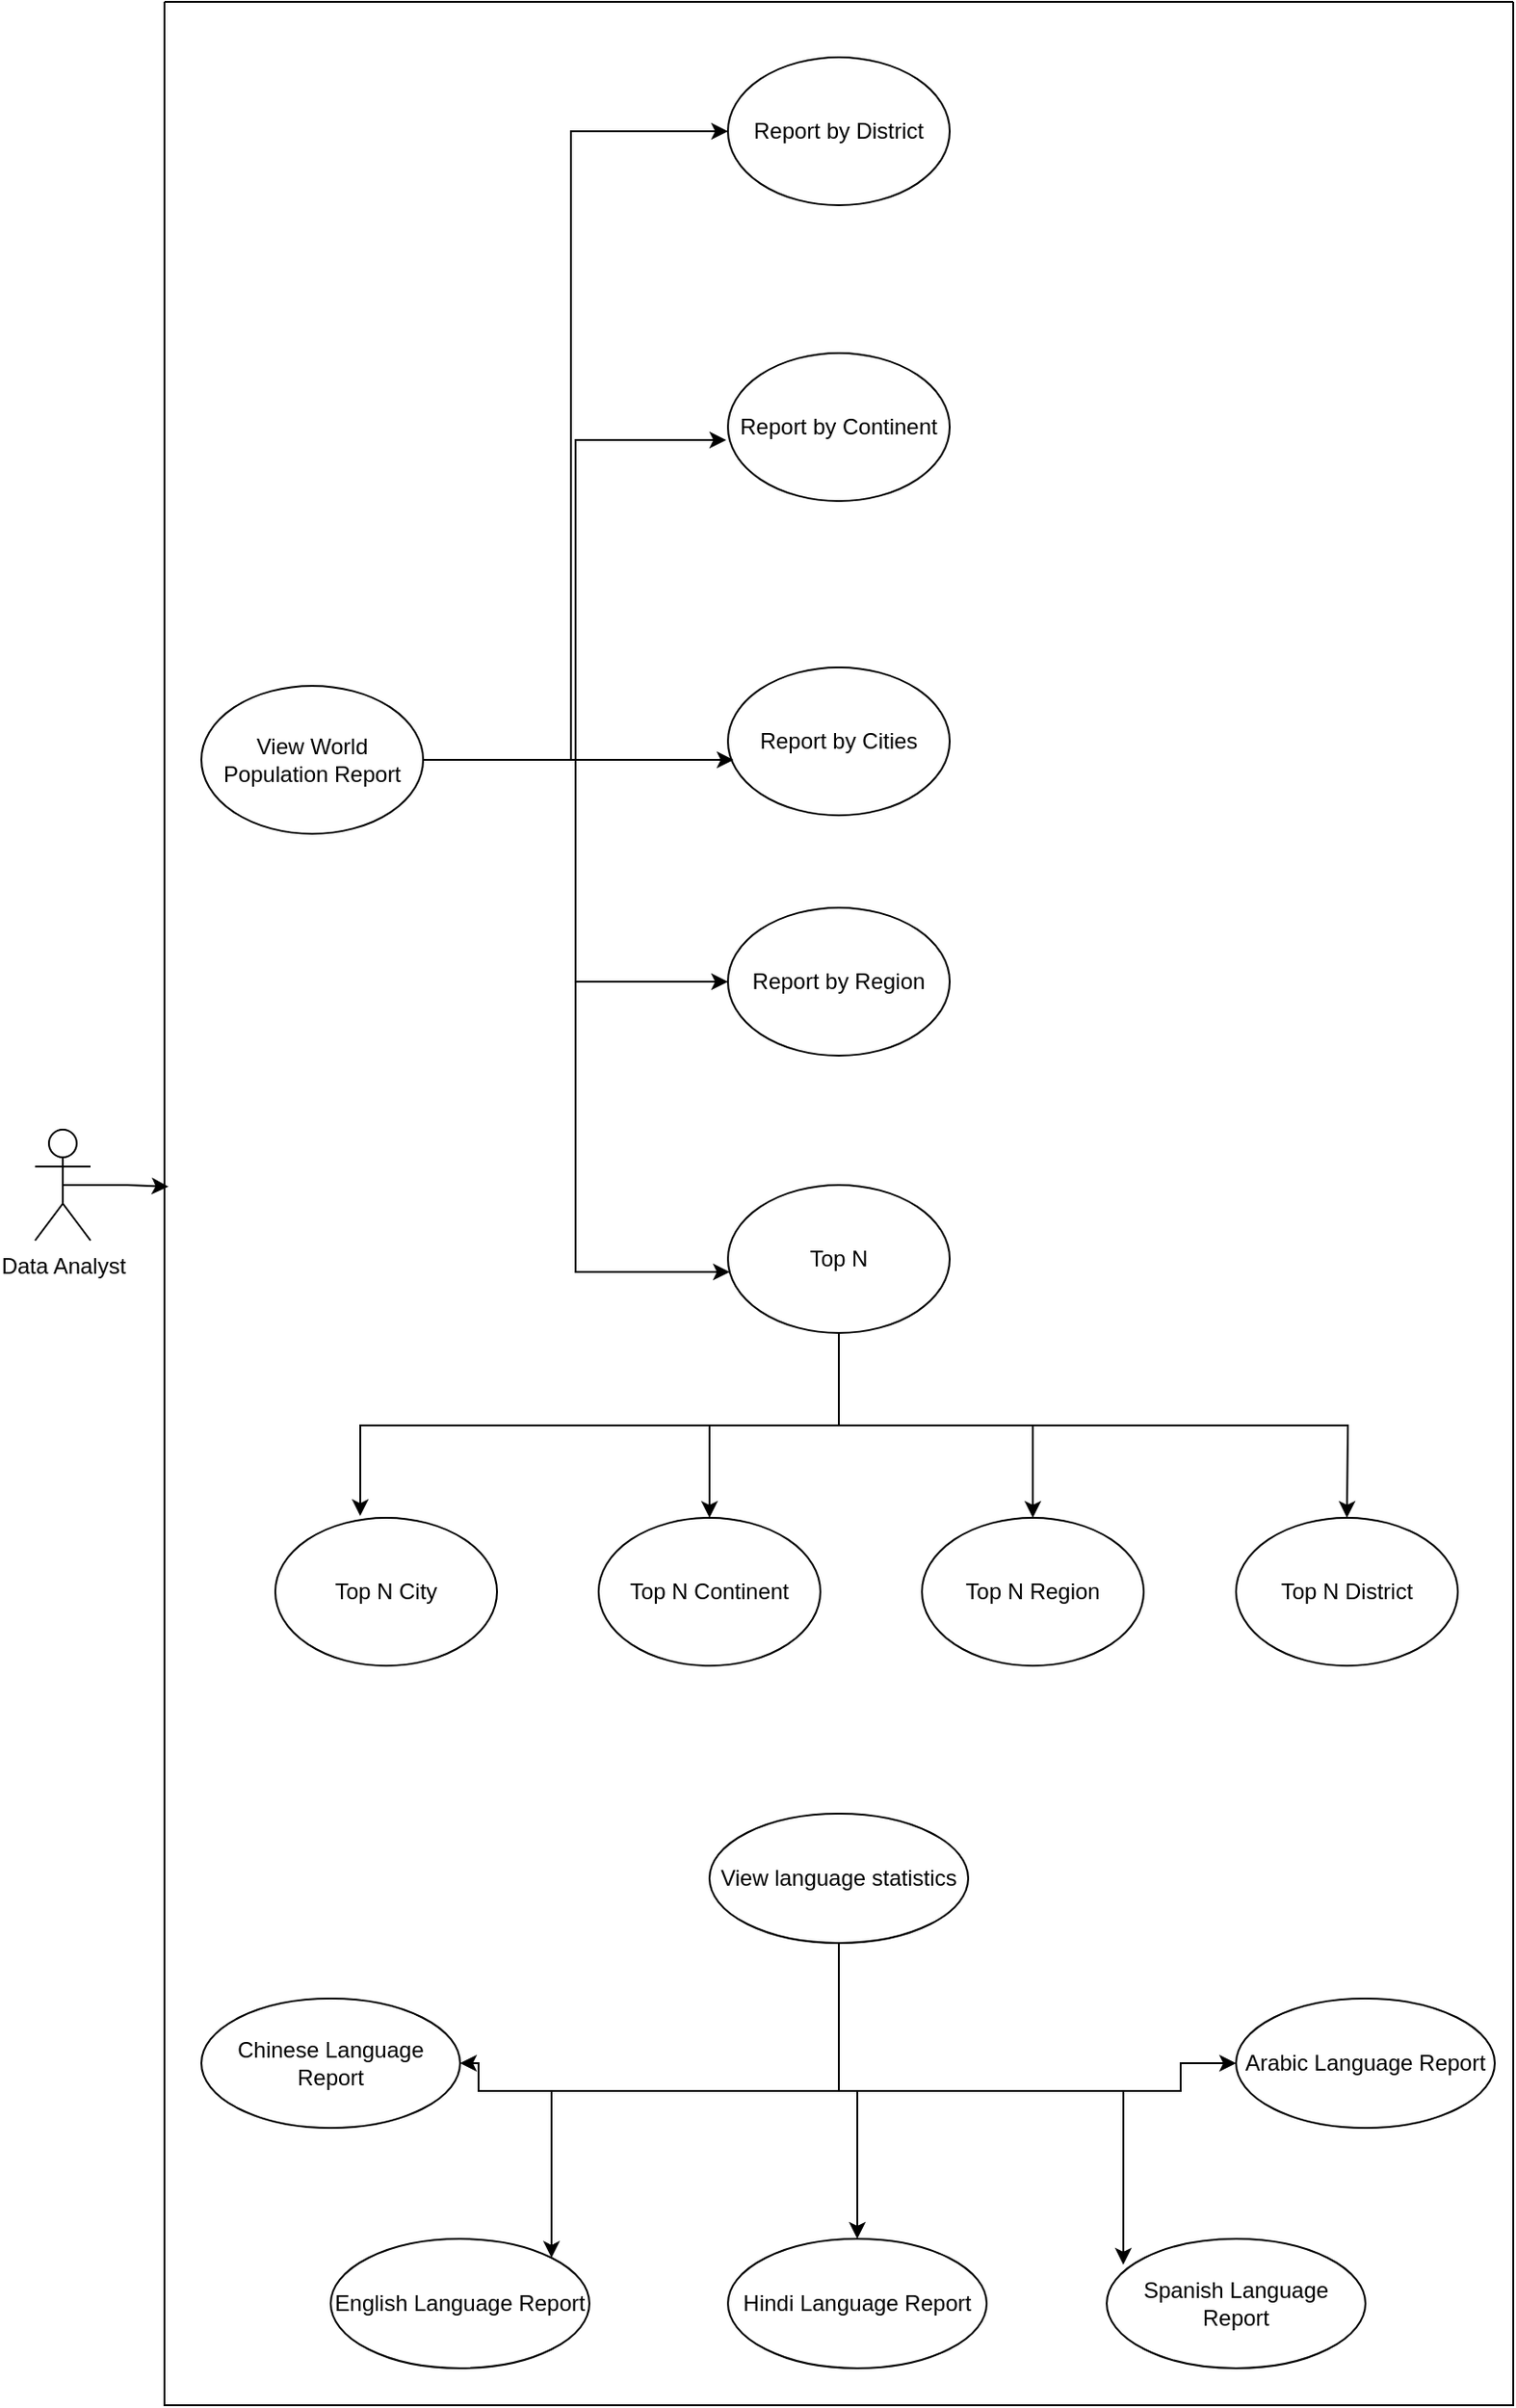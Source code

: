 <mxfile version="28.2.8">
  <diagram name="Page-1" id="c4acf3e9-155e-7222-9cf6-157b1a14988f">
    <mxGraphModel dx="872" dy="1565" grid="1" gridSize="10" guides="1" tooltips="1" connect="1" arrows="1" fold="1" page="1" pageScale="1" pageWidth="850" pageHeight="1100" background="none" math="0" shadow="0">
      <root>
        <mxCell id="0" />
        <mxCell id="1" parent="0" />
        <mxCell id="b8JOZ200KvobYOIYoQXV-1" value="Data Analyst" style="shape=umlActor;verticalLabelPosition=bottom;verticalAlign=top;html=1;outlineConnect=0;" parent="1" vertex="1">
          <mxGeometry x="20" y="370" width="30" height="60" as="geometry" />
        </mxCell>
        <mxCell id="b8JOZ200KvobYOIYoQXV-2" value="" style="swimlane;startSize=0;" parent="1" vertex="1">
          <mxGeometry x="90" y="-240" width="730" height="1300" as="geometry" />
        </mxCell>
        <mxCell id="b8JOZ200KvobYOIYoQXV-20" style="edgeStyle=orthogonalEdgeStyle;rounded=0;orthogonalLoop=1;jettySize=auto;html=1;exitX=1;exitY=0.5;exitDx=0;exitDy=0;entryX=0;entryY=0.5;entryDx=0;entryDy=0;" parent="b8JOZ200KvobYOIYoQXV-2" source="b8JOZ200KvobYOIYoQXV-4" target="b8JOZ200KvobYOIYoQXV-7" edge="1">
          <mxGeometry relative="1" as="geometry" />
        </mxCell>
        <mxCell id="b8JOZ200KvobYOIYoQXV-24" style="edgeStyle=orthogonalEdgeStyle;rounded=0;orthogonalLoop=1;jettySize=auto;html=1;exitX=1;exitY=0.5;exitDx=0;exitDy=0;entryX=0;entryY=0.5;entryDx=0;entryDy=0;" parent="b8JOZ200KvobYOIYoQXV-2" source="b8JOZ200KvobYOIYoQXV-4" target="b8JOZ200KvobYOIYoQXV-5" edge="1">
          <mxGeometry relative="1" as="geometry">
            <Array as="points">
              <mxPoint x="220" y="410" />
              <mxPoint x="220" y="70" />
            </Array>
          </mxGeometry>
        </mxCell>
        <mxCell id="b8JOZ200KvobYOIYoQXV-4" value="View World Population Report" style="ellipse;whiteSpace=wrap;html=1;" parent="b8JOZ200KvobYOIYoQXV-2" vertex="1">
          <mxGeometry x="20" y="370" width="120" height="80" as="geometry" />
        </mxCell>
        <mxCell id="b8JOZ200KvobYOIYoQXV-7" value="Report by Region" style="ellipse;whiteSpace=wrap;html=1;" parent="b8JOZ200KvobYOIYoQXV-2" vertex="1">
          <mxGeometry x="305" y="490" width="120" height="80" as="geometry" />
        </mxCell>
        <mxCell id="b8JOZ200KvobYOIYoQXV-5" value="Report by District" style="ellipse;whiteSpace=wrap;html=1;" parent="b8JOZ200KvobYOIYoQXV-2" vertex="1">
          <mxGeometry x="305" y="30" width="120" height="80" as="geometry" />
        </mxCell>
        <mxCell id="b8JOZ200KvobYOIYoQXV-6" value="Report by Continent" style="ellipse;whiteSpace=wrap;html=1;" parent="b8JOZ200KvobYOIYoQXV-2" vertex="1">
          <mxGeometry x="305" y="190" width="120" height="80" as="geometry" />
        </mxCell>
        <mxCell id="b8JOZ200KvobYOIYoQXV-15" style="edgeStyle=orthogonalEdgeStyle;rounded=0;orthogonalLoop=1;jettySize=auto;html=1;exitX=0.5;exitY=1;exitDx=0;exitDy=0;" parent="b8JOZ200KvobYOIYoQXV-2" source="b8JOZ200KvobYOIYoQXV-8" target="b8JOZ200KvobYOIYoQXV-13" edge="1">
          <mxGeometry relative="1" as="geometry">
            <Array as="points">
              <mxPoint x="365" y="770" />
              <mxPoint x="295" y="770" />
            </Array>
          </mxGeometry>
        </mxCell>
        <mxCell id="b8JOZ200KvobYOIYoQXV-16" style="edgeStyle=orthogonalEdgeStyle;rounded=0;orthogonalLoop=1;jettySize=auto;html=1;exitX=0.5;exitY=1;exitDx=0;exitDy=0;entryX=0.5;entryY=0;entryDx=0;entryDy=0;" parent="b8JOZ200KvobYOIYoQXV-2" source="b8JOZ200KvobYOIYoQXV-8" target="b8JOZ200KvobYOIYoQXV-12" edge="1">
          <mxGeometry relative="1" as="geometry" />
        </mxCell>
        <mxCell id="b8JOZ200KvobYOIYoQXV-18" style="edgeStyle=orthogonalEdgeStyle;rounded=0;orthogonalLoop=1;jettySize=auto;html=1;exitX=0.5;exitY=1;exitDx=0;exitDy=0;entryX=0.5;entryY=0;entryDx=0;entryDy=0;" parent="b8JOZ200KvobYOIYoQXV-2" source="b8JOZ200KvobYOIYoQXV-8" edge="1">
          <mxGeometry relative="1" as="geometry">
            <mxPoint x="640" y="820" as="targetPoint" />
          </mxGeometry>
        </mxCell>
        <mxCell id="b8JOZ200KvobYOIYoQXV-8" value="Top N" style="ellipse;whiteSpace=wrap;html=1;" parent="b8JOZ200KvobYOIYoQXV-2" vertex="1">
          <mxGeometry x="305" y="640" width="120" height="80" as="geometry" />
        </mxCell>
        <mxCell id="b8JOZ200KvobYOIYoQXV-9" value="Report by Cities" style="ellipse;whiteSpace=wrap;html=1;" parent="b8JOZ200KvobYOIYoQXV-2" vertex="1">
          <mxGeometry x="305" y="360" width="120" height="80" as="geometry" />
        </mxCell>
        <mxCell id="b8JOZ200KvobYOIYoQXV-10" value="Top N City" style="ellipse;whiteSpace=wrap;html=1;" parent="b8JOZ200KvobYOIYoQXV-2" vertex="1">
          <mxGeometry x="60" y="820" width="120" height="80" as="geometry" />
        </mxCell>
        <mxCell id="b8JOZ200KvobYOIYoQXV-13" value="Top N Continent" style="ellipse;whiteSpace=wrap;html=1;" parent="b8JOZ200KvobYOIYoQXV-2" vertex="1">
          <mxGeometry x="235" y="820" width="120" height="80" as="geometry" />
        </mxCell>
        <mxCell id="b8JOZ200KvobYOIYoQXV-12" value="Top N Region" style="ellipse;whiteSpace=wrap;html=1;" parent="b8JOZ200KvobYOIYoQXV-2" vertex="1">
          <mxGeometry x="410" y="820" width="120" height="80" as="geometry" />
        </mxCell>
        <mxCell id="b8JOZ200KvobYOIYoQXV-11" value="Top N District" style="ellipse;whiteSpace=wrap;html=1;" parent="b8JOZ200KvobYOIYoQXV-2" vertex="1">
          <mxGeometry x="580" y="820" width="120" height="80" as="geometry" />
        </mxCell>
        <mxCell id="b8JOZ200KvobYOIYoQXV-17" style="edgeStyle=orthogonalEdgeStyle;rounded=0;orthogonalLoop=1;jettySize=auto;html=1;exitX=0.5;exitY=1;exitDx=0;exitDy=0;entryX=0.383;entryY=-0.012;entryDx=0;entryDy=0;entryPerimeter=0;" parent="b8JOZ200KvobYOIYoQXV-2" source="b8JOZ200KvobYOIYoQXV-8" target="b8JOZ200KvobYOIYoQXV-10" edge="1">
          <mxGeometry relative="1" as="geometry" />
        </mxCell>
        <mxCell id="b8JOZ200KvobYOIYoQXV-19" style="edgeStyle=orthogonalEdgeStyle;rounded=0;orthogonalLoop=1;jettySize=auto;html=1;exitX=1;exitY=0.5;exitDx=0;exitDy=0;entryX=0.025;entryY=0.625;entryDx=0;entryDy=0;entryPerimeter=0;" parent="b8JOZ200KvobYOIYoQXV-2" source="b8JOZ200KvobYOIYoQXV-4" target="b8JOZ200KvobYOIYoQXV-9" edge="1">
          <mxGeometry relative="1" as="geometry" />
        </mxCell>
        <mxCell id="b8JOZ200KvobYOIYoQXV-21" style="edgeStyle=orthogonalEdgeStyle;rounded=0;orthogonalLoop=1;jettySize=auto;html=1;exitX=1;exitY=0.5;exitDx=0;exitDy=0;entryX=0.008;entryY=0.588;entryDx=0;entryDy=0;entryPerimeter=0;" parent="b8JOZ200KvobYOIYoQXV-2" source="b8JOZ200KvobYOIYoQXV-4" target="b8JOZ200KvobYOIYoQXV-8" edge="1">
          <mxGeometry relative="1" as="geometry" />
        </mxCell>
        <mxCell id="b8JOZ200KvobYOIYoQXV-22" style="edgeStyle=orthogonalEdgeStyle;rounded=0;orthogonalLoop=1;jettySize=auto;html=1;exitX=1;exitY=0.5;exitDx=0;exitDy=0;entryX=-0.008;entryY=0.588;entryDx=0;entryDy=0;entryPerimeter=0;" parent="b8JOZ200KvobYOIYoQXV-2" source="b8JOZ200KvobYOIYoQXV-4" target="b8JOZ200KvobYOIYoQXV-6" edge="1">
          <mxGeometry relative="1" as="geometry" />
        </mxCell>
        <mxCell id="maeSweDgGXNN0mOj377h-7" style="edgeStyle=orthogonalEdgeStyle;rounded=0;orthogonalLoop=1;jettySize=auto;html=1;exitX=0.5;exitY=1;exitDx=0;exitDy=0;" parent="b8JOZ200KvobYOIYoQXV-2" source="b8JOZ200KvobYOIYoQXV-25" target="maeSweDgGXNN0mOj377h-5" edge="1">
          <mxGeometry relative="1" as="geometry" />
        </mxCell>
        <mxCell id="maeSweDgGXNN0mOj377h-8" style="edgeStyle=orthogonalEdgeStyle;rounded=0;orthogonalLoop=1;jettySize=auto;html=1;exitX=0.5;exitY=1;exitDx=0;exitDy=0;entryX=0;entryY=0.5;entryDx=0;entryDy=0;" parent="b8JOZ200KvobYOIYoQXV-2" source="b8JOZ200KvobYOIYoQXV-25" target="maeSweDgGXNN0mOj377h-4" edge="1">
          <mxGeometry relative="1" as="geometry">
            <Array as="points">
              <mxPoint x="365" y="1130" />
              <mxPoint x="550" y="1130" />
            </Array>
          </mxGeometry>
        </mxCell>
        <mxCell id="maeSweDgGXNN0mOj377h-9" style="edgeStyle=orthogonalEdgeStyle;rounded=0;orthogonalLoop=1;jettySize=auto;html=1;exitX=0.5;exitY=1;exitDx=0;exitDy=0;entryX=1;entryY=0.5;entryDx=0;entryDy=0;" parent="b8JOZ200KvobYOIYoQXV-2" source="b8JOZ200KvobYOIYoQXV-25" target="maeSweDgGXNN0mOj377h-6" edge="1">
          <mxGeometry relative="1" as="geometry">
            <Array as="points">
              <mxPoint x="365" y="1130" />
              <mxPoint x="170" y="1130" />
            </Array>
          </mxGeometry>
        </mxCell>
        <mxCell id="maeSweDgGXNN0mOj377h-10" style="edgeStyle=orthogonalEdgeStyle;rounded=0;orthogonalLoop=1;jettySize=auto;html=1;exitX=0.5;exitY=1;exitDx=0;exitDy=0;entryX=1;entryY=0;entryDx=0;entryDy=0;" parent="b8JOZ200KvobYOIYoQXV-2" source="b8JOZ200KvobYOIYoQXV-25" target="maeSweDgGXNN0mOj377h-2" edge="1">
          <mxGeometry relative="1" as="geometry" />
        </mxCell>
        <mxCell id="b8JOZ200KvobYOIYoQXV-25" value="View language statistics" style="ellipse;whiteSpace=wrap;html=1;" parent="b8JOZ200KvobYOIYoQXV-2" vertex="1">
          <mxGeometry x="295" y="980" width="140" height="70" as="geometry" />
        </mxCell>
        <mxCell id="maeSweDgGXNN0mOj377h-2" value="English Language Report" style="ellipse;whiteSpace=wrap;html=1;" parent="b8JOZ200KvobYOIYoQXV-2" vertex="1">
          <mxGeometry x="90" y="1210" width="140" height="70" as="geometry" />
        </mxCell>
        <mxCell id="maeSweDgGXNN0mOj377h-5" value="Hindi Language Report" style="ellipse;whiteSpace=wrap;html=1;" parent="b8JOZ200KvobYOIYoQXV-2" vertex="1">
          <mxGeometry x="305" y="1210" width="140" height="70" as="geometry" />
        </mxCell>
        <mxCell id="maeSweDgGXNN0mOj377h-6" value="Chinese Language Report" style="ellipse;whiteSpace=wrap;html=1;" parent="b8JOZ200KvobYOIYoQXV-2" vertex="1">
          <mxGeometry x="20" y="1080" width="140" height="70" as="geometry" />
        </mxCell>
        <mxCell id="maeSweDgGXNN0mOj377h-4" value="Arabic Language Report" style="ellipse;whiteSpace=wrap;html=1;" parent="b8JOZ200KvobYOIYoQXV-2" vertex="1">
          <mxGeometry x="580" y="1080" width="140" height="70" as="geometry" />
        </mxCell>
        <mxCell id="maeSweDgGXNN0mOj377h-3" value="Spanish Language Report" style="ellipse;whiteSpace=wrap;html=1;" parent="b8JOZ200KvobYOIYoQXV-2" vertex="1">
          <mxGeometry x="510" y="1210" width="140" height="70" as="geometry" />
        </mxCell>
        <mxCell id="maeSweDgGXNN0mOj377h-11" style="edgeStyle=orthogonalEdgeStyle;rounded=0;orthogonalLoop=1;jettySize=auto;html=1;exitX=0.5;exitY=1;exitDx=0;exitDy=0;entryX=0.064;entryY=0.2;entryDx=0;entryDy=0;entryPerimeter=0;" parent="b8JOZ200KvobYOIYoQXV-2" source="b8JOZ200KvobYOIYoQXV-25" target="maeSweDgGXNN0mOj377h-3" edge="1">
          <mxGeometry relative="1" as="geometry" />
        </mxCell>
        <mxCell id="maeSweDgGXNN0mOj377h-1" style="edgeStyle=orthogonalEdgeStyle;rounded=0;orthogonalLoop=1;jettySize=auto;html=1;exitX=0.5;exitY=0.5;exitDx=0;exitDy=0;exitPerimeter=0;entryX=0.003;entryY=0.493;entryDx=0;entryDy=0;entryPerimeter=0;" parent="1" source="b8JOZ200KvobYOIYoQXV-1" target="b8JOZ200KvobYOIYoQXV-2" edge="1">
          <mxGeometry relative="1" as="geometry" />
        </mxCell>
      </root>
    </mxGraphModel>
  </diagram>
</mxfile>
